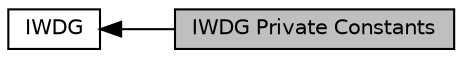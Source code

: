 digraph "IWDG Private Constants"
{
  edge [fontname="Helvetica",fontsize="10",labelfontname="Helvetica",labelfontsize="10"];
  node [fontname="Helvetica",fontsize="10",shape=record];
  rankdir=LR;
  Node1 [label="IWDG",height=0.2,width=0.4,color="black", fillcolor="white", style="filled",URL="$group___i_w_d_g.html"];
  Node0 [label="IWDG Private Constants",height=0.2,width=0.4,color="black", fillcolor="grey75", style="filled", fontcolor="black"];
  Node1->Node0 [shape=plaintext, dir="back", style="solid"];
}
